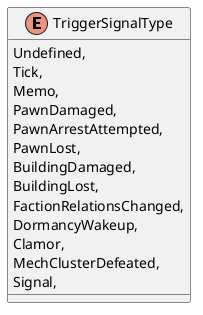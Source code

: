 @startuml
enum TriggerSignalType {
    Undefined,
    Tick,
    Memo,
    PawnDamaged,
    PawnArrestAttempted,
    PawnLost,
    BuildingDamaged,
    BuildingLost,
    FactionRelationsChanged,
    DormancyWakeup,
    Clamor,
    MechClusterDefeated,
    Signal,
}
@enduml
